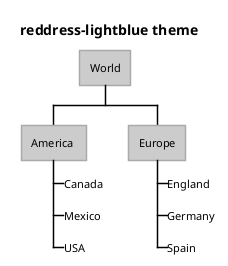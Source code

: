 ' Do not edit
' Theme Gallery
' autogenerated by script
'
@startwbs
!theme reddress-lightblue
title reddress-lightblue theme
* World
** America 
***_ Canada 
***_ Mexico
***_ USA
** Europe
***_  England
***_  Germany
***_  Spain
@endwbs
